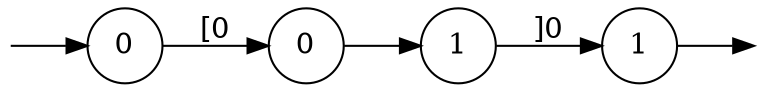 digraph {
        node [shape=circle];
        Q0 [style=invisible, height=0, width=0, fixedsize=true];
        Q1 [style=invisible, height=0, width=0, fixedsize=true];
        graph [rankdir="LR"];
        0 [label=0];
        1 [label=0];
        2 [label=1];
        3 [label=1];

        Q0 -> 0;

        3 -> Q1;
        0 -> 1  [item="[0", label="[0"];
        1 -> 2 ;
        2 -> 3  [item="]0", label="]0"];
}